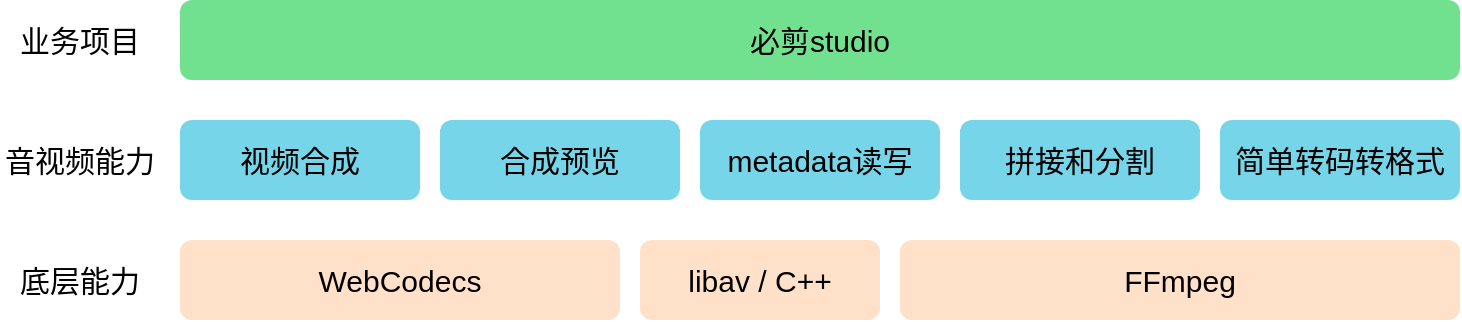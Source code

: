 <mxfile version="24.7.7">
  <diagram name="第 1 页" id="Qc7_TSUXBKY831pVKN8F">
    <mxGraphModel dx="1060" dy="619" grid="1" gridSize="10" guides="1" tooltips="1" connect="1" arrows="1" fold="1" page="1" pageScale="1" pageWidth="850" pageHeight="1100" math="0" shadow="0">
      <root>
        <mxCell id="0" />
        <mxCell id="1" parent="0" />
        <mxCell id="t4ncWfjQFac2fhnCVk4v-1" value="&lt;font style=&quot;font-size: 15px;&quot;&gt;必剪studio&lt;/font&gt;" style="rounded=1;whiteSpace=wrap;html=1;fontSize=15;fillColor=#71e08f;strokeColor=none;" parent="1" vertex="1">
          <mxGeometry x="120" y="260" width="640" height="40" as="geometry" />
        </mxCell>
        <mxCell id="t4ncWfjQFac2fhnCVk4v-2" value="&lt;font style=&quot;font-size: 15px;&quot;&gt;metadata读写&lt;/font&gt;" style="rounded=1;whiteSpace=wrap;html=1;fontSize=15;fillColor=#76d5e8;strokeColor=none;" parent="1" vertex="1">
          <mxGeometry x="380" y="320" width="120" height="40" as="geometry" />
        </mxCell>
        <mxCell id="t4ncWfjQFac2fhnCVk4v-3" value="&lt;font style=&quot;font-size: 15px;&quot;&gt;视频合成&lt;/font&gt;" style="rounded=1;whiteSpace=wrap;html=1;fontSize=15;fillColor=#76d5e8;strokeColor=none;" parent="1" vertex="1">
          <mxGeometry x="120" y="320" width="120" height="40" as="geometry" />
        </mxCell>
        <mxCell id="t4ncWfjQFac2fhnCVk4v-4" value="&lt;font style=&quot;font-size: 15px;&quot;&gt;合成预览&lt;/font&gt;" style="rounded=1;whiteSpace=wrap;html=1;fontSize=15;fillColor=#76d5e8;strokeColor=none;" parent="1" vertex="1">
          <mxGeometry x="250" y="320" width="120" height="40" as="geometry" />
        </mxCell>
        <mxCell id="t4ncWfjQFac2fhnCVk4v-5" value="&lt;font style=&quot;font-size: 15px;&quot;&gt;拼接和分割&lt;/font&gt;" style="rounded=1;whiteSpace=wrap;html=1;fontSize=15;fillColor=#76d5e8;strokeColor=none;" parent="1" vertex="1">
          <mxGeometry x="510" y="320" width="120" height="40" as="geometry" />
        </mxCell>
        <mxCell id="t4ncWfjQFac2fhnCVk4v-6" value="&lt;font style=&quot;font-size: 15px;&quot;&gt;简单转码转格式&lt;/font&gt;" style="rounded=1;whiteSpace=wrap;html=1;fontSize=15;fillColor=#76d5e8;strokeColor=none;" parent="1" vertex="1">
          <mxGeometry x="640" y="320" width="120" height="40" as="geometry" />
        </mxCell>
        <mxCell id="t4ncWfjQFac2fhnCVk4v-7" value="&lt;font style=&quot;font-size: 15px;&quot;&gt;WebCodecs&lt;/font&gt;" style="rounded=1;whiteSpace=wrap;html=1;fontSize=15;fillColor=#ffe1c9;strokeColor=none;" parent="1" vertex="1">
          <mxGeometry x="120" y="380" width="220" height="40" as="geometry" />
        </mxCell>
        <mxCell id="t4ncWfjQFac2fhnCVk4v-8" value="&lt;font style=&quot;font-size: 15px;&quot;&gt;FFmpeg&lt;/font&gt;" style="rounded=1;whiteSpace=wrap;html=1;fontSize=15;fillColor=#ffe1c9;strokeColor=none;" parent="1" vertex="1">
          <mxGeometry x="480" y="380" width="280" height="40" as="geometry" />
        </mxCell>
        <mxCell id="t4ncWfjQFac2fhnCVk4v-9" value="libav / C++" style="rounded=1;whiteSpace=wrap;html=1;fontSize=15;fillColor=#ffe1c9;strokeColor=none;" parent="1" vertex="1">
          <mxGeometry x="350" y="380" width="120" height="40" as="geometry" />
        </mxCell>
        <mxCell id="i3kE-76TrgarWCtaI7S5-4" value="业务项目" style="text;html=1;align=center;verticalAlign=middle;whiteSpace=wrap;rounded=0;fontSize=15;" vertex="1" parent="1">
          <mxGeometry x="30" y="265" width="80" height="30" as="geometry" />
        </mxCell>
        <mxCell id="i3kE-76TrgarWCtaI7S5-5" value="底层能力" style="text;html=1;align=center;verticalAlign=middle;whiteSpace=wrap;rounded=0;fontSize=15;" vertex="1" parent="1">
          <mxGeometry x="30" y="385" width="80" height="30" as="geometry" />
        </mxCell>
        <mxCell id="i3kE-76TrgarWCtaI7S5-6" value="音视频能力" style="text;html=1;align=center;verticalAlign=middle;whiteSpace=wrap;rounded=0;fontSize=15;" vertex="1" parent="1">
          <mxGeometry x="30" y="325" width="80" height="30" as="geometry" />
        </mxCell>
      </root>
    </mxGraphModel>
  </diagram>
</mxfile>
